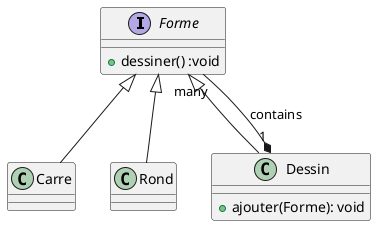 @startuml Composite
interface Forme {
     + dessiner() :void   
}
class Carre
class Rond
class Dessin {
    + ajouter(Forme): void
}

Dessin "1" *-- "many" Forme : contains

Forme <|-- Carre
Forme <|-- Dessin
Forme <|-- Rond
@enduml
